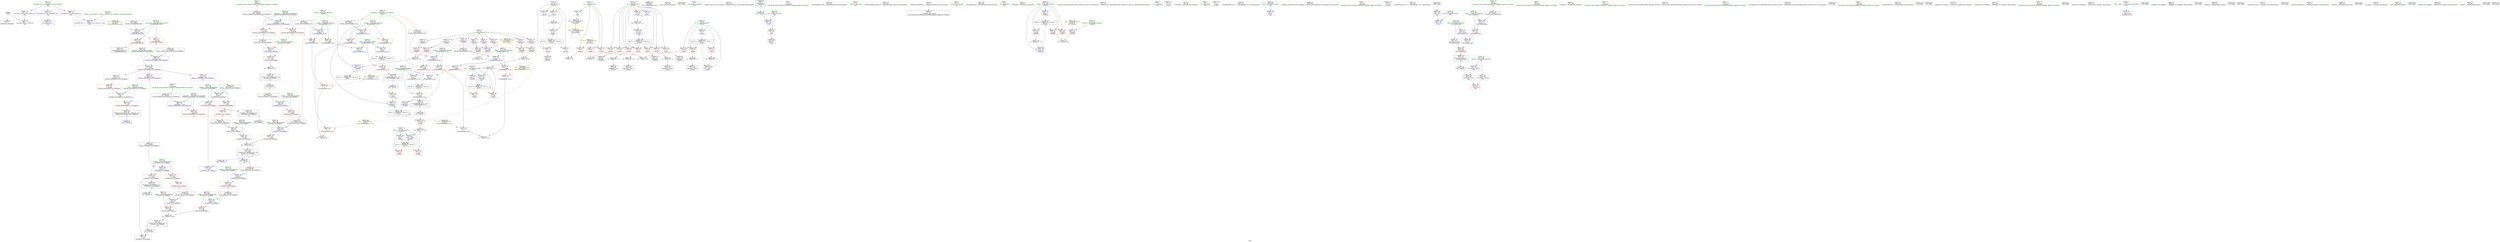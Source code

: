 digraph "SVFG" {
	label="SVFG";

	Node0x560100ca1120 [shape=record,color=grey,label="{NodeID: 0\nNullPtr}"];
	Node0x560100ca1120 -> Node0x560100cc4ac0[style=solid];
	Node0x560100ca1120 -> Node0x560100cc5f30[style=solid];
	Node0x560100cd60d0 [shape=record,color=grey,label="{NodeID: 360\n448 = Binary(446, 447, )\n}"];
	Node0x560100cd60d0 -> Node0x560100cc19d0[style=solid];
	Node0x560100cc55b0 [shape=record,color=red,label="{NodeID: 194\n428\<--422\n\<--__a.addr\n_ZStoRRSt13_Ios_FmtflagsS_\n}"];
	Node0x560100cc55b0 -> Node0x560100cc5820[style=solid];
	Node0x560100cc1de0 [shape=record,color=purple,label="{NodeID: 111\n104\<--11\narrayidx9\<--x\n_Z5solvev\n}"];
	Node0x560100cc1de0 -> Node0x560100cc9220[style=solid];
	Node0x560100cc07d0 [shape=record,color=green,label="{NodeID: 28\n55\<--56\nmaxReduce\<--maxReduce_field_insensitive\n_Z5solvev\n|{|<s2>5|<s3>6}}"];
	Node0x560100cc07d0 -> Node0x560100cc61d0[style=solid];
	Node0x560100cc07d0 -> Node0x560100cc65e0[style=solid];
	Node0x560100cc07d0:s2 -> Node0x560100d04680[style=solid,color=red];
	Node0x560100cc07d0:s3 -> Node0x560100d04f40[style=solid,color=red];
	Node0x560100cf0d70 [shape=record,color=yellow,style=double,label="{NodeID: 471\nRETMU(51V_2)\npts\{333 \}\nFun[_ZSt5fixedRSt8ios_base]}"];
	Node0x560100cccab0 [shape=record,color=black,label="{NodeID: 388\nMR_6V_3 = PHI(MR_6V_4, MR_6V_2, )\npts\{54 \}\n}"];
	Node0x560100cccab0 -> Node0x560100cc8450[style=dashed];
	Node0x560100cccab0 -> Node0x560100cc8520[style=dashed];
	Node0x560100cccab0 -> Node0x560100cc6920[style=dashed];
	Node0x560100cc6d30 [shape=record,color=blue,label="{NodeID: 222\n190\<--207\nretval\<--\n_ZSt3maxIxERKT_S2_S2_\n}"];
	Node0x560100cc6d30 -> Node0x560100ccc5b0[style=dashed];
	Node0x560100cc8790 [shape=record,color=red,label="{NodeID: 139\n86\<--57\n\<--i\n_Z5solvev\n}"];
	Node0x560100cc8790 -> Node0x560100cd6850[style=solid];
	Node0x560100cc30c0 [shape=record,color=green,label="{NodeID: 56\n293\<--294\nclock\<--clock_field_insensitive\n}"];
	Node0x560100d037c0 [shape=record,color=black,label="{NodeID: 499\n314 = PHI()\n}"];
	Node0x560100cd0280 [shape=record,color=blue,label="{NodeID: 250\n455\<--452\n__b.addr\<--__b\n_ZStorSt13_Ios_FmtflagsS_\n}"];
	Node0x560100cd0280 -> Node0x560100cc5b60[style=dashed];
	Node0x560100cc9e50 [shape=record,color=red,label="{NodeID: 167\n225\<--217\n\<--__a.addr\n_ZSt3minIxERKT_S2_S2_\n}"];
	Node0x560100cc9e50 -> Node0x560100cca260[style=solid];
	Node0x560100cc49c0 [shape=record,color=green,label="{NodeID: 84\n23\<--463\n_GLOBAL__sub_I_cgy4ever_0_0.cpp\<--_GLOBAL__sub_I_cgy4ever_0_0.cpp_field_insensitive\n}"];
	Node0x560100cc49c0 -> Node0x560100cc5e30[style=solid];
	Node0x560100cbe670 [shape=record,color=green,label="{NodeID: 1\n7\<--1\n__dso_handle\<--dummyObj\nGlob }"];
	Node0x560100cd6250 [shape=record,color=grey,label="{NodeID: 361\n102 = Binary(101, 73, )\n}"];
	Node0x560100cd6250 -> Node0x560100cc4f30[style=solid];
	Node0x560100cc5680 [shape=record,color=red,label="{NodeID: 195\n434\<--422\n\<--__a.addr\n_ZStoRRSt13_Ios_FmtflagsS_\n}"];
	Node0x560100cc5680 -> Node0x560100cc2920[style=solid];
	Node0x560100cc5680 -> Node0x560100ccff40[style=solid];
	Node0x560100cc1eb0 [shape=record,color=purple,label="{NodeID: 112\n111\<--11\narrayidx13\<--x\n_Z5solvev\n}"];
	Node0x560100cc1eb0 -> Node0x560100cc92f0[style=solid];
	Node0x560100cc08a0 [shape=record,color=green,label="{NodeID: 29\n57\<--58\ni\<--i_field_insensitive\n_Z5solvev\n}"];
	Node0x560100cc08a0 -> Node0x560100cc85f0[style=solid];
	Node0x560100cc08a0 -> Node0x560100cc86c0[style=solid];
	Node0x560100cc08a0 -> Node0x560100cc8790[style=solid];
	Node0x560100cc08a0 -> Node0x560100cc62a0[style=solid];
	Node0x560100cc08a0 -> Node0x560100cc6370[style=solid];
	Node0x560100cccfb0 [shape=record,color=black,label="{NodeID: 389\nMR_16V_3 = PHI(MR_16V_4, MR_16V_2, )\npts\{64 \}\n}"];
	Node0x560100cccfb0 -> Node0x560100cc8ee0[style=dashed];
	Node0x560100cccfb0 -> Node0x560100cc8fb0[style=dashed];
	Node0x560100cccfb0 -> Node0x560100cc9080[style=dashed];
	Node0x560100cccfb0 -> Node0x560100cc69f0[style=dashed];
	Node0x560100cc6e00 [shape=record,color=blue,label="{NodeID: 223\n217\<--213\n__a.addr\<--__a\n_ZSt3minIxERKT_S2_S2_\n}"];
	Node0x560100cc6e00 -> Node0x560100cc9e50[style=dashed];
	Node0x560100cc6e00 -> Node0x560100cc9f20[style=dashed];
	Node0x560100cc8860 [shape=record,color=red,label="{NodeID: 140\n93\<--59\n\<--i2\n_Z5solvev\n}"];
	Node0x560100cc8860 -> Node0x560100cd7750[style=solid];
	Node0x560100cc31c0 [shape=record,color=green,label="{NodeID: 57\n299\<--300\n_ZNSt8ios_base15sync_with_stdioEb\<--_ZNSt8ios_base15sync_with_stdioEb_field_insensitive\n}"];
	Node0x560100d03890 [shape=record,color=black,label="{NodeID: 500\n317 = PHI(250, )\n}"];
	Node0x560100d03890 -> Node0x560100ccf3e0[style=solid];
	Node0x560100cc9f20 [shape=record,color=red,label="{NodeID: 168\n232\<--217\n\<--__a.addr\n_ZSt3minIxERKT_S2_S2_\n}"];
	Node0x560100cc9f20 -> Node0x560100cc7070[style=solid];
	Node0x560100cc4ac0 [shape=record,color=black,label="{NodeID: 85\n2\<--3\ndummyVal\<--dummyVal\n}"];
	Node0x560100cbe700 [shape=record,color=green,label="{NodeID: 2\n9\<--1\n\<--dummyObj\nCan only get source location for instruction, argument, global var or function.}"];
	Node0x560100cd63d0 [shape=record,color=grey,label="{NodeID: 362\n125 = Binary(124, 73, )\n}"];
	Node0x560100cd63d0 -> Node0x560100cc51a0[style=solid];
	Node0x560100cc5750 [shape=record,color=red,label="{NodeID: 196\n430\<--424\n\<--__b.addr\n_ZStoRRSt13_Ios_FmtflagsS_\n|{<s0>28}}"];
	Node0x560100cc5750:s0 -> Node0x560100d04cc0[style=solid,color=red];
	Node0x560100cc1f80 [shape=record,color=purple,label="{NodeID: 113\n115\<--11\narrayidx15\<--x\n_Z5solvev\n}"];
	Node0x560100cc1f80 -> Node0x560100cc93c0[style=solid];
	Node0x560100cc0970 [shape=record,color=green,label="{NodeID: 30\n59\<--60\ni2\<--i2_field_insensitive\n_Z5solvev\n}"];
	Node0x560100cc0970 -> Node0x560100cc8860[style=solid];
	Node0x560100cc0970 -> Node0x560100cc8930[style=solid];
	Node0x560100cc0970 -> Node0x560100cc8a00[style=solid];
	Node0x560100cc0970 -> Node0x560100cc8ad0[style=solid];
	Node0x560100cc0970 -> Node0x560100cc8ba0[style=solid];
	Node0x560100cc0970 -> Node0x560100cc8c70[style=solid];
	Node0x560100cc0970 -> Node0x560100cc8d40[style=solid];
	Node0x560100cc0970 -> Node0x560100cc8e10[style=solid];
	Node0x560100cc0970 -> Node0x560100cc6440[style=solid];
	Node0x560100cc0970 -> Node0x560100cc6780[style=solid];
	Node0x560100cc6ed0 [shape=record,color=blue,label="{NodeID: 224\n219\<--214\n__b.addr\<--__b\n_ZSt3minIxERKT_S2_S2_\n}"];
	Node0x560100cc6ed0 -> Node0x560100cc9ff0[style=dashed];
	Node0x560100cc6ed0 -> Node0x560100cca0c0[style=dashed];
	Node0x560100cc8930 [shape=record,color=red,label="{NodeID: 141\n97\<--59\n\<--i2\n_Z5solvev\n}"];
	Node0x560100cc8930 -> Node0x560100cc4e60[style=solid];
	Node0x560100cc32c0 [shape=record,color=green,label="{NodeID: 58\n302\<--303\n_ZSt5fixedRSt8ios_base\<--_ZSt5fixedRSt8ios_base_field_insensitive\n}"];
	Node0x560100d03a00 [shape=record,color=black,label="{NodeID: 501\n336 = PHI(356, )\n}"];
	Node0x560100cc9ff0 [shape=record,color=red,label="{NodeID: 169\n223\<--219\n\<--__b.addr\n_ZSt3minIxERKT_S2_S2_\n}"];
	Node0x560100cc9ff0 -> Node0x560100cca190[style=solid];
	Node0x560100cc4bc0 [shape=record,color=black,label="{NodeID: 86\n250\<--9\n_Z4MAINv_ret\<--\n_Z4MAINv\n|{<s0>21}}"];
	Node0x560100cc4bc0:s0 -> Node0x560100d03890[style=solid,color=blue];
	Node0x560100cbe9b0 [shape=record,color=green,label="{NodeID: 3\n13\<--1\n_ZSt3cin\<--dummyObj\nGlob }"];
	Node0x560100cd6550 [shape=record,color=grey,label="{NodeID: 363\n461 = Binary(459, 460, )\n}"];
	Node0x560100cd6550 -> Node0x560100cc1aa0[style=solid];
	Node0x560100cc5820 [shape=record,color=red,label="{NodeID: 197\n429\<--428\n\<--\n_ZStoRRSt13_Ios_FmtflagsS_\n|{<s0>28}}"];
	Node0x560100cc5820:s0 -> Node0x560100d04b80[style=solid,color=red];
	Node0x560100cc2050 [shape=record,color=purple,label="{NodeID: 114\n127\<--11\narrayidx20\<--x\n_Z5solvev\n}"];
	Node0x560100cc2050 -> Node0x560100cc9560[style=solid];
	Node0x560100cc0a40 [shape=record,color=green,label="{NodeID: 31\n61\<--62\nref.tmp\<--ref.tmp_field_insensitive\n_Z5solvev\n|{|<s1>5}}"];
	Node0x560100cc0a40 -> Node0x560100cc6510[style=solid];
	Node0x560100cc0a40:s1 -> Node0x560100d047c0[style=solid,color=red];
	Node0x560100cc6fa0 [shape=record,color=blue,label="{NodeID: 225\n215\<--229\nretval\<--\n_ZSt3minIxERKT_S2_S2_\n}"];
	Node0x560100cc6fa0 -> Node0x560100cae810[style=dashed];
	Node0x560100cc8a00 [shape=record,color=red,label="{NodeID: 142\n101\<--59\n\<--i2\n_Z5solvev\n}"];
	Node0x560100cc8a00 -> Node0x560100cd6250[style=solid];
	Node0x560100cc33c0 [shape=record,color=green,label="{NodeID: 59\n304\<--305\n_ZNSolsEPFRSt8ios_baseS0_E\<--_ZNSolsEPFRSt8ios_baseS0_E_field_insensitive\n}"];
	Node0x560100d03b10 [shape=record,color=black,label="{NodeID: 502\n376 = PHI(410, )\n|{<s0>24}}"];
	Node0x560100d03b10:s0 -> Node0x560100d04a40[style=solid,color=red];
	Node0x560100cca0c0 [shape=record,color=red,label="{NodeID: 170\n229\<--219\n\<--__b.addr\n_ZSt3minIxERKT_S2_S2_\n}"];
	Node0x560100cca0c0 -> Node0x560100cc6fa0[style=solid];
	Node0x560100cc4c90 [shape=record,color=black,label="{NodeID: 87\n34\<--35\n\<--_ZNSt8ios_base4InitD1Ev\nCan only get source location for instruction, argument, global var or function.}"];
	Node0x560100cbea40 [shape=record,color=green,label="{NodeID: 4\n14\<--1\n_ZSt4cout\<--dummyObj\nGlob }"];
	Node0x560100cd66d0 [shape=record,color=grey,label="{NodeID: 364\n416 = Binary(415, 417, )\n}"];
	Node0x560100cd66d0 -> Node0x560100cc2850[style=solid];
	Node0x560100cc58f0 [shape=record,color=red,label="{NodeID: 198\n446\<--440\n\<--__a.addr\n_ZStanSt13_Ios_FmtflagsS_\n}"];
	Node0x560100cc58f0 -> Node0x560100cd60d0[style=solid];
	Node0x560100cc7430 [shape=record,color=purple,label="{NodeID: 115\n131\<--11\narrayidx22\<--x\n_Z5solvev\n}"];
	Node0x560100cc7430 -> Node0x560100cc9630[style=solid];
	Node0x560100cc0b10 [shape=record,color=green,label="{NodeID: 32\n63\<--64\ni27\<--i27_field_insensitive\n_Z5solvev\n}"];
	Node0x560100cc0b10 -> Node0x560100cc8ee0[style=solid];
	Node0x560100cc0b10 -> Node0x560100cc8fb0[style=solid];
	Node0x560100cc0b10 -> Node0x560100cc9080[style=solid];
	Node0x560100cc0b10 -> Node0x560100cc6850[style=solid];
	Node0x560100cc0b10 -> Node0x560100cc69f0[style=solid];
	Node0x560100cc7070 [shape=record,color=blue,label="{NodeID: 226\n215\<--232\nretval\<--\n_ZSt3minIxERKT_S2_S2_\n}"];
	Node0x560100cc7070 -> Node0x560100cae810[style=dashed];
	Node0x560100cc8ad0 [shape=record,color=red,label="{NodeID: 143\n108\<--59\n\<--i2\n_Z5solvev\n}"];
	Node0x560100cc8ad0 -> Node0x560100cd6b50[style=solid];
	Node0x560100cc34c0 [shape=record,color=green,label="{NodeID: 60\n308\<--309\n_ZSt12setprecisioni\<--_ZSt12setprecisioni_field_insensitive\n}"];
	Node0x560100d03c80 [shape=record,color=black,label="{NodeID: 503\n380 = PHI(394, )\n}"];
	Node0x560100cecb40 [shape=record,color=yellow,style=double,label="{NodeID: 420\n18V_1 = ENCHI(MR_18V_0)\npts\{120000 \}\nFun[_Z5solvev]|{|<s7>6}}"];
	Node0x560100cecb40 -> Node0x560100cc9150[style=dashed];
	Node0x560100cecb40 -> Node0x560100cc9220[style=dashed];
	Node0x560100cecb40 -> Node0x560100cc92f0[style=dashed];
	Node0x560100cecb40 -> Node0x560100cc93c0[style=dashed];
	Node0x560100cecb40 -> Node0x560100cc9560[style=dashed];
	Node0x560100cecb40 -> Node0x560100cc9630[style=dashed];
	Node0x560100cecb40 -> Node0x560100cc9700[style=dashed];
	Node0x560100cecb40:s7 -> Node0x560100cebf50[style=dashed,color=red];
	Node0x560100cca190 [shape=record,color=red,label="{NodeID: 171\n224\<--223\n\<--\n_ZSt3minIxERKT_S2_S2_\n}"];
	Node0x560100cca190 -> Node0x560100cd7150[style=solid];
	Node0x560100cc4d90 [shape=record,color=black,label="{NodeID: 88\n80\<--79\nidxprom\<--\n_Z5solvev\n}"];
	Node0x560100cbead0 [shape=record,color=green,label="{NodeID: 5\n15\<--1\n.str\<--dummyObj\nGlob }"];
	Node0x560100cd6850 [shape=record,color=grey,label="{NodeID: 365\n87 = Binary(86, 73, )\n}"];
	Node0x560100cd6850 -> Node0x560100cc6370[style=solid];
	Node0x560100cc59c0 [shape=record,color=red,label="{NodeID: 199\n447\<--442\n\<--__b.addr\n_ZStanSt13_Ios_FmtflagsS_\n}"];
	Node0x560100cc59c0 -> Node0x560100cd60d0[style=solid];
	Node0x560100cc74c0 [shape=record,color=purple,label="{NodeID: 116\n152\<--11\narrayidx33\<--x\n_Z5solvev\n|{<s0>6}}"];
	Node0x560100cc74c0:s0 -> Node0x560100d04e00[style=solid,color=red];
	Node0x560100cc0be0 [shape=record,color=green,label="{NodeID: 33\n66\<--67\n_ZNSirsERi\<--_ZNSirsERi_field_insensitive\n}"];
	Node0x560100cc7140 [shape=record,color=blue,label="{NodeID: 227\n253\<--73\ncaseID\<--\n_Z4MAINv\n}"];
	Node0x560100cc7140 -> Node0x560100ce6250[style=dashed];
	Node0x560100cc8ba0 [shape=record,color=red,label="{NodeID: 144\n113\<--59\n\<--i2\n_Z5solvev\n}"];
	Node0x560100cc8ba0 -> Node0x560100cc50d0[style=solid];
	Node0x560100cc35c0 [shape=record,color=green,label="{NodeID: 61\n315\<--316\n_ZStlsIcSt11char_traitsIcEERSt13basic_ostreamIT_T0_ES6_St13_Setprecision\<--_ZStlsIcSt11char_traitsIcEERSt13basic_ostreamIT_T0_ES6_St13_Setprecision_field_insensitive\n}"];
	Node0x560100d03d90 [shape=record,color=black,label="{NodeID: 504\n385 = PHI(437, )\n|{<s0>26}}"];
	Node0x560100d03d90:s0 -> Node0x560100d05630[style=solid,color=red];
	Node0x560100cca260 [shape=record,color=red,label="{NodeID: 172\n226\<--225\n\<--\n_ZSt3minIxERKT_S2_S2_\n}"];
	Node0x560100cca260 -> Node0x560100cd7150[style=solid];
	Node0x560100cc4e60 [shape=record,color=black,label="{NodeID: 89\n98\<--97\nidxprom6\<--\n_Z5solvev\n}"];
	Node0x560100cbeb60 [shape=record,color=green,label="{NodeID: 6\n17\<--1\n.str.1\<--dummyObj\nGlob }"];
	Node0x560100cd69d0 [shape=record,color=grey,label="{NodeID: 366\n150 = Binary(149, 73, )\n}"];
	Node0x560100cd69d0 -> Node0x560100cc5340[style=solid];
	Node0x560100cc5a90 [shape=record,color=red,label="{NodeID: 200\n459\<--453\n\<--__a.addr\n_ZStorSt13_Ios_FmtflagsS_\n}"];
	Node0x560100cc5a90 -> Node0x560100cd6550[style=solid];
	Node0x560100cc7550 [shape=record,color=purple,label="{NodeID: 117\n169\<--15\n\<--.str\n_Z5solvev\n}"];
	Node0x560100cc0ce0 [shape=record,color=green,label="{NodeID: 34\n83\<--84\n_ZNSirsERx\<--_ZNSirsERx_field_insensitive\n}"];
	Node0x560100ceb330 [shape=record,color=yellow,style=double,label="{NodeID: 394\n8V_1 = ENCHI(MR_8V_0)\npts\{56 \}\nFun[_ZSt3maxIxERKT_S2_S2_]}"];
	Node0x560100ceb330 -> Node0x560100cc9be0[style=dashed];
	Node0x560100cc7210 [shape=record,color=blue,label="{NodeID: 228\n253\<--273\ncaseID\<--inc\n_Z4MAINv\n}"];
	Node0x560100cc7210 -> Node0x560100ce6250[style=dashed];
	Node0x560100cc8c70 [shape=record,color=red,label="{NodeID: 145\n124\<--59\n\<--i2\n_Z5solvev\n}"];
	Node0x560100cc8c70 -> Node0x560100cd63d0[style=solid];
	Node0x560100cc36c0 [shape=record,color=green,label="{NodeID: 62\n332\<--333\n__base.addr\<--__base.addr_field_insensitive\n_ZSt5fixedRSt8ios_base\n}"];
	Node0x560100cc36c0 -> Node0x560100cca810[style=solid];
	Node0x560100cc36c0 -> Node0x560100cca8e0[style=solid];
	Node0x560100cc36c0 -> Node0x560100ccf4b0[style=solid];
	Node0x560100d03f00 [shape=record,color=black,label="{NodeID: 505\n389 = PHI(419, )\n}"];
	Node0x560100cecd30 [shape=record,color=yellow,style=double,label="{NodeID: 422\n40V_1 = ENCHI(MR_40V_0)\npts\{10 120000 \}\nFun[main]|{<s0>21}}"];
	Node0x560100cecd30:s0 -> Node0x560100ce5a60[style=dashed,color=red];
	Node0x560100cca330 [shape=record,color=red,label="{NodeID: 173\n259\<--251\n\<--TestCase\n_Z4MAINv\n}"];
	Node0x560100cca330 -> Node0x560100cd75d0[style=solid];
	Node0x560100cc4f30 [shape=record,color=black,label="{NodeID: 90\n103\<--102\nidxprom8\<--sub\n_Z5solvev\n}"];
	Node0x560100cbf3a0 [shape=record,color=green,label="{NodeID: 7\n19\<--1\n.str.2\<--dummyObj\nGlob }"];
	Node0x560100cd6b50 [shape=record,color=grey,label="{NodeID: 367\n109 = Binary(108, 73, )\n}"];
	Node0x560100cd6b50 -> Node0x560100cc5000[style=solid];
	Node0x560100cc5b60 [shape=record,color=red,label="{NodeID: 201\n460\<--455\n\<--__b.addr\n_ZStorSt13_Ios_FmtflagsS_\n}"];
	Node0x560100cc5b60 -> Node0x560100cd6550[style=solid];
	Node0x560100cc7620 [shape=record,color=purple,label="{NodeID: 118\n262\<--17\n\<--.str.1\n_Z4MAINv\n}"];
	Node0x560100cc0de0 [shape=record,color=green,label="{NodeID: 35\n120\<--121\n_ZSt3maxIxERKT_S2_S2_\<--_ZSt3maxIxERKT_S2_S2__field_insensitive\n}"];
	Node0x560100ceb440 [shape=record,color=yellow,style=double,label="{NodeID: 395\n14V_1 = ENCHI(MR_14V_0)\npts\{62 \}\nFun[_ZSt3maxIxERKT_S2_S2_]}"];
	Node0x560100ceb440 -> Node0x560100cc9cb0[style=dashed];
	Node0x560100cc72e0 [shape=record,color=blue,label="{NodeID: 229\n283\<--9\nretval\<--\nmain\n}"];
	Node0x560100cc8d40 [shape=record,color=red,label="{NodeID: 146\n129\<--59\n\<--i2\n_Z5solvev\n}"];
	Node0x560100cc8d40 -> Node0x560100cc5270[style=solid];
	Node0x560100cc3790 [shape=record,color=green,label="{NodeID: 63\n339\<--340\n_ZNSt8ios_base4setfESt13_Ios_FmtflagsS0_\<--_ZNSt8ios_base4setfESt13_Ios_FmtflagsS0__field_insensitive\n}"];
	Node0x560100d04010 [shape=record,color=black,label="{NodeID: 506\n406 = PHI(437, )\n}"];
	Node0x560100d04010 -> Node0x560100ccfc00[style=solid];
	Node0x560100cca400 [shape=record,color=red,label="{NodeID: 174\n258\<--253\n\<--caseID\n_Z4MAINv\n}"];
	Node0x560100cca400 -> Node0x560100cd75d0[style=solid];
	Node0x560100cc5000 [shape=record,color=black,label="{NodeID: 91\n110\<--109\nidxprom12\<--sub11\n_Z5solvev\n}"];
	Node0x560100cbf430 [shape=record,color=green,label="{NodeID: 8\n22\<--1\n\<--dummyObj\nCan only get source location for instruction, argument, global var or function.}"];
	Node0x560100cd6cd0 [shape=record,color=grey,label="{NodeID: 368\n158 = Binary(157, 156, )\n}"];
	Node0x560100cd6cd0 -> Node0x560100cc6920[style=solid];
	Node0x560100cc5c30 [shape=record,color=blue,label="{NodeID: 202\n8\<--9\nn\<--\nGlob }"];
	Node0x560100cc5c30 -> Node0x560100cecd30[style=dashed];
	Node0x560100cc76f0 [shape=record,color=purple,label="{NodeID: 119\n268\<--19\n\<--.str.2\n_Z4MAINv\n}"];
	Node0x560100cc0ee0 [shape=record,color=green,label="{NodeID: 36\n154\<--155\n_ZSt3minIxERKT_S2_S2_\<--_ZSt3minIxERKT_S2_S2__field_insensitive\n}"];
	Node0x560100ccf2c0 [shape=record,color=blue,label="{NodeID: 230\n285\<--295\nstart\<--conv\nmain\n}"];
	Node0x560100cc8e10 [shape=record,color=red,label="{NodeID: 147\n139\<--59\n\<--i2\n_Z5solvev\n}"];
	Node0x560100cc8e10 -> Node0x560100cd5dd0[style=solid];
	Node0x560100cc3890 [shape=record,color=green,label="{NodeID: 64\n345\<--346\nretval\<--retval_field_insensitive\n_ZSt12setprecisioni\n}"];
	Node0x560100cc3890 -> Node0x560100cc7c30[style=solid];
	Node0x560100cc3890 -> Node0x560100cc7d00[style=solid];
	Node0x560100d04180 [shape=record,color=black,label="{NodeID: 507\n431 = PHI(450, )\n}"];
	Node0x560100d04180 -> Node0x560100ccff40[style=solid];
	Node0x560100cca4d0 [shape=record,color=red,label="{NodeID: 175\n264\<--253\n\<--caseID\n_Z4MAINv\n}"];
	Node0x560100cc50d0 [shape=record,color=black,label="{NodeID: 92\n114\<--113\nidxprom14\<--\n_Z5solvev\n}"];
	Node0x560100cbf530 [shape=record,color=green,label="{NodeID: 9\n69\<--1\n\<--dummyObj\nCan only get source location for instruction, argument, global var or function.}"];
	Node0x560100cd6e50 [shape=record,color=grey,label="{NodeID: 369\n162 = Binary(161, 73, )\n}"];
	Node0x560100cd6e50 -> Node0x560100cc69f0[style=solid];
	Node0x560100cc5d30 [shape=record,color=blue,label="{NodeID: 203\n467\<--22\nllvm.global_ctors_0\<--\nGlob }"];
	Node0x560100cc77c0 [shape=record,color=purple,label="{NodeID: 120\n467\<--21\nllvm.global_ctors_0\<--llvm.global_ctors\nGlob }"];
	Node0x560100cc77c0 -> Node0x560100cc5d30[style=solid];
	Node0x560100cc0fe0 [shape=record,color=green,label="{NodeID: 37\n167\<--168\n_ZNSolsEx\<--_ZNSolsEx_field_insensitive\n}"];
	Node0x560100ccf350 [shape=record,color=blue,label="{NodeID: 231\n310\<--306\ncoerce.dive\<--call3\nmain\n}"];
	Node0x560100ccf350 -> Node0x560100cca740[style=dashed];
	Node0x560100cc8ee0 [shape=record,color=red,label="{NodeID: 148\n145\<--63\n\<--i27\n_Z5solvev\n}"];
	Node0x560100cc8ee0 -> Node0x560100cd78d0[style=solid];
	Node0x560100cc3960 [shape=record,color=green,label="{NodeID: 65\n347\<--348\n__n.addr\<--__n.addr_field_insensitive\n_ZSt12setprecisioni\n}"];
	Node0x560100cc3960 -> Node0x560100cca9b0[style=solid];
	Node0x560100cc3960 -> Node0x560100ccf580[style=solid];
	Node0x560100d042c0 [shape=record,color=black,label="{NodeID: 508\n357 = PHI(335, )\n0th arg _ZNSt8ios_base4setfESt13_Ios_FmtflagsS0_ }"];
	Node0x560100d042c0 -> Node0x560100ccf720[style=solid];
	Node0x560100cca5a0 [shape=record,color=red,label="{NodeID: 176\n272\<--253\n\<--caseID\n_Z4MAINv\n}"];
	Node0x560100cca5a0 -> Node0x560100cd5f50[style=solid];
	Node0x560100cc51a0 [shape=record,color=black,label="{NodeID: 93\n126\<--125\nidxprom19\<--sub18\n_Z5solvev\n}"];
	Node0x560100cbf630 [shape=record,color=green,label="{NodeID: 10\n73\<--1\n\<--dummyObj\nCan only get source location for instruction, argument, global var or function.}"];
	Node0x560100cd6fd0 [shape=record,color=grey,label="{NodeID: 370\n77 = cmp(75, 76, )\n}"];
	Node0x560100cc5e30 [shape=record,color=blue,label="{NodeID: 204\n468\<--23\nllvm.global_ctors_1\<--_GLOBAL__sub_I_cgy4ever_0_0.cpp\nGlob }"];
	Node0x560100cc7890 [shape=record,color=purple,label="{NodeID: 121\n468\<--21\nllvm.global_ctors_1\<--llvm.global_ctors\nGlob }"];
	Node0x560100cc7890 -> Node0x560100cc5e30[style=solid];
	Node0x560100cc10e0 [shape=record,color=green,label="{NodeID: 38\n171\<--172\n_ZStlsISt11char_traitsIcEERSt13basic_ostreamIcT_ES5_PKc\<--_ZStlsISt11char_traitsIcEERSt13basic_ostreamIcT_ES5_PKc_field_insensitive\n}"];
	Node0x560100ccf3e0 [shape=record,color=blue,label="{NodeID: 232\n289\<--317\nret\<--call6\nmain\n}"];
	Node0x560100ccf3e0 -> Node0x560100cca670[style=dashed];
	Node0x560100cc8fb0 [shape=record,color=red,label="{NodeID: 149\n149\<--63\n\<--i27\n_Z5solvev\n}"];
	Node0x560100cc8fb0 -> Node0x560100cd69d0[style=solid];
	Node0x560100cc3a30 [shape=record,color=green,label="{NodeID: 66\n360\<--361\nthis.addr\<--this.addr_field_insensitive\n_ZNSt8ios_base4setfESt13_Ios_FmtflagsS0_\n}"];
	Node0x560100cc3a30 -> Node0x560100ccab50[style=solid];
	Node0x560100cc3a30 -> Node0x560100ccf720[style=solid];
	Node0x560100d04400 [shape=record,color=black,label="{NodeID: 509\n358 = PHI(337, )\n1st arg _ZNSt8ios_base4setfESt13_Ios_FmtflagsS0_ }"];
	Node0x560100d04400 -> Node0x560100ccf7f0[style=solid];
	Node0x560100cca670 [shape=record,color=red,label="{NodeID: 177\n319\<--289\n\<--ret\nmain\n}"];
	Node0x560100cca670 -> Node0x560100cc2440[style=solid];
	Node0x560100cc5270 [shape=record,color=black,label="{NodeID: 94\n130\<--129\nidxprom21\<--\n_Z5solvev\n}"];
	Node0x560100cbf730 [shape=record,color=green,label="{NodeID: 11\n91\<--1\n\<--dummyObj\nCan only get source location for instruction, argument, global var or function.}"];
	Node0x560100cd7150 [shape=record,color=grey,label="{NodeID: 371\n227 = cmp(224, 226, )\n}"];
	Node0x560100cc5f30 [shape=record,color=blue, style = dotted,label="{NodeID: 205\n469\<--3\nllvm.global_ctors_2\<--dummyVal\nGlob }"];
	Node0x560100cc7990 [shape=record,color=purple,label="{NodeID: 122\n469\<--21\nllvm.global_ctors_2\<--llvm.global_ctors\nGlob }"];
	Node0x560100cc7990 -> Node0x560100cc5f30[style=solid];
	Node0x560100cc11e0 [shape=record,color=green,label="{NodeID: 39\n176\<--177\n_ZSt4endlIcSt11char_traitsIcEERSt13basic_ostreamIT_T0_ES6_\<--_ZSt4endlIcSt11char_traitsIcEERSt13basic_ostreamIT_T0_ES6__field_insensitive\n}"];
	Node0x560100d003e0 [shape=record,color=black,label="{NodeID: 482\n65 = PHI()\n}"];
	Node0x560100ccf4b0 [shape=record,color=blue,label="{NodeID: 233\n332\<--331\n__base.addr\<--__base\n_ZSt5fixedRSt8ios_base\n}"];
	Node0x560100ccf4b0 -> Node0x560100cca810[style=dashed];
	Node0x560100ccf4b0 -> Node0x560100cca8e0[style=dashed];
	Node0x560100cc9080 [shape=record,color=red,label="{NodeID: 150\n161\<--63\n\<--i27\n_Z5solvev\n}"];
	Node0x560100cc9080 -> Node0x560100cd6e50[style=solid];
	Node0x560100cc3b00 [shape=record,color=green,label="{NodeID: 67\n362\<--363\n__fmtfl.addr\<--__fmtfl.addr_field_insensitive\n_ZNSt8ios_base4setfESt13_Ios_FmtflagsS0_\n}"];
	Node0x560100cc3b00 -> Node0x560100ccac20[style=solid];
	Node0x560100cc3b00 -> Node0x560100ccf7f0[style=solid];
	Node0x560100d04540 [shape=record,color=black,label="{NodeID: 510\n359 = PHI(338, )\n2nd arg _ZNSt8ios_base4setfESt13_Ios_FmtflagsS0_ }"];
	Node0x560100d04540 -> Node0x560100ccf8c0[style=solid];
	Node0x560100cca740 [shape=record,color=red,label="{NodeID: 178\n313\<--312\n\<--coerce.dive4\nmain\n}"];
	Node0x560100cc5340 [shape=record,color=black,label="{NodeID: 95\n151\<--150\nidxprom32\<--sub31\n_Z5solvev\n}"];
	Node0x560100cbf830 [shape=record,color=green,label="{NodeID: 12\n298\<--1\n\<--dummyObj\nCan only get source location for instruction, argument, global var or function.}"];
	Node0x560100cd72d0 [shape=record,color=grey,label="{NodeID: 372\n106 = cmp(100, 105, )\n}"];
	Node0x560100cc6030 [shape=record,color=blue,label="{NodeID: 206\n51\<--69\nway1\<--\n_Z5solvev\n}"];
	Node0x560100cc6030 -> Node0x560100ce4a50[style=dashed];
	Node0x560100cc7a90 [shape=record,color=purple,label="{NodeID: 123\n310\<--287\ncoerce.dive\<--agg.tmp\nmain\n}"];
	Node0x560100cc7a90 -> Node0x560100ccf350[style=solid];
	Node0x560100cc12e0 [shape=record,color=green,label="{NodeID: 40\n178\<--179\n_ZNSolsEPFRSoS_E\<--_ZNSolsEPFRSoS_E_field_insensitive\n}"];
	Node0x5601008b8180 [shape=record,color=black,label="{NodeID: 483\n82 = PHI()\n}"];
	Node0x560100ccf580 [shape=record,color=blue,label="{NodeID: 234\n347\<--344\n__n.addr\<--__n\n_ZSt12setprecisioni\n}"];
	Node0x560100ccf580 -> Node0x560100cca9b0[style=dashed];
	Node0x560100cc9150 [shape=record,color=red,label="{NodeID: 151\n100\<--99\n\<--arrayidx7\n_Z5solvev\n}"];
	Node0x560100cc9150 -> Node0x560100cd72d0[style=solid];
	Node0x560100cc3bd0 [shape=record,color=green,label="{NodeID: 68\n364\<--365\n__mask.addr\<--__mask.addr_field_insensitive\n_ZNSt8ios_base4setfESt13_Ios_FmtflagsS0_\n}"];
	Node0x560100cc3bd0 -> Node0x560100ccacf0[style=solid];
	Node0x560100cc3bd0 -> Node0x560100ccadc0[style=solid];
	Node0x560100cc3bd0 -> Node0x560100ccf8c0[style=solid];
	Node0x560100d04680 [shape=record,color=black,label="{NodeID: 511\n188 = PHI(55, )\n0th arg _ZSt3maxIxERKT_S2_S2_ }"];
	Node0x560100d04680 -> Node0x560100cc6ac0[style=solid];
	Node0x560100ced2d0 [shape=record,color=yellow,style=double,label="{NodeID: 428\n51V_1 = ENCHI(MR_51V_0)\npts\{333 \}\nFun[_ZSt5fixedRSt8ios_base]}"];
	Node0x560100ced2d0 -> Node0x560100ccf4b0[style=dashed];
	Node0x560100cca810 [shape=record,color=red,label="{NodeID: 179\n335\<--332\n\<--__base.addr\n_ZSt5fixedRSt8ios_base\n|{<s0>22}}"];
	Node0x560100cca810:s0 -> Node0x560100d042c0[style=solid,color=red];
	Node0x560100cc21d0 [shape=record,color=black,label="{NodeID: 96\n187\<--210\n_ZSt3maxIxERKT_S2_S2__ret\<--\n_ZSt3maxIxERKT_S2_S2_\n|{<s0>5}}"];
	Node0x560100cc21d0:s0 -> Node0x560100d02890[style=solid,color=blue];
	Node0x560100cbf930 [shape=record,color=green,label="{NodeID: 13\n307\<--1\n\<--dummyObj\nCan only get source location for instruction, argument, global var or function.|{<s0>19}}"];
	Node0x560100cbf930:s0 -> Node0x560100d05410[style=solid,color=red];
	Node0x560100cd7450 [shape=record,color=grey,label="{NodeID: 373\n202 = cmp(199, 201, )\n}"];
	Node0x560100cc6100 [shape=record,color=blue,label="{NodeID: 207\n53\<--69\nway2\<--\n_Z5solvev\n}"];
	Node0x560100cc6100 -> Node0x560100cccab0[style=dashed];
	Node0x560100cc7b60 [shape=record,color=purple,label="{NodeID: 124\n312\<--287\ncoerce.dive4\<--agg.tmp\nmain\n}"];
	Node0x560100cc7b60 -> Node0x560100cca740[style=solid];
	Node0x560100cc13e0 [shape=record,color=green,label="{NodeID: 41\n190\<--191\nretval\<--retval_field_insensitive\n_ZSt3maxIxERKT_S2_S2_\n}"];
	Node0x560100cc13e0 -> Node0x560100cc97d0[style=solid];
	Node0x560100cc13e0 -> Node0x560100cc6c60[style=solid];
	Node0x560100cc13e0 -> Node0x560100cc6d30[style=solid];
	Node0x560100d02790 [shape=record,color=black,label="{NodeID: 484\n33 = PHI()\n}"];
	Node0x560100ccf650 [shape=record,color=blue,label="{NodeID: 235\n350\<--351\n_M_n\<--\n_ZSt12setprecisioni\n}"];
	Node0x560100ccf650 -> Node0x560100ccaa80[style=dashed];
	Node0x560100cc9220 [shape=record,color=red,label="{NodeID: 152\n105\<--104\n\<--arrayidx9\n_Z5solvev\n}"];
	Node0x560100cc9220 -> Node0x560100cd72d0[style=solid];
	Node0x560100cc3ca0 [shape=record,color=green,label="{NodeID: 69\n366\<--367\n__old\<--__old_field_insensitive\n_ZNSt8ios_base4setfESt13_Ios_FmtflagsS0_\n}"];
	Node0x560100cc3ca0 -> Node0x560100ccae90[style=solid];
	Node0x560100cc3ca0 -> Node0x560100ccf990[style=solid];
	Node0x560100d047c0 [shape=record,color=black,label="{NodeID: 512\n189 = PHI(61, )\n1st arg _ZSt3maxIxERKT_S2_S2_ }"];
	Node0x560100d047c0 -> Node0x560100cc6b90[style=solid];
	Node0x560100ced3e0 [shape=record,color=yellow,style=double,label="{NodeID: 429\n36V_1 = ENCHI(MR_36V_0)\npts\{252 \}\nFun[_Z4MAINv]}"];
	Node0x560100ced3e0 -> Node0x560100cca330[style=dashed];
	Node0x560100cca8e0 [shape=record,color=red,label="{NodeID: 180\n341\<--332\n\<--__base.addr\n_ZSt5fixedRSt8ios_base\n}"];
	Node0x560100cca8e0 -> Node0x560100cc2510[style=solid];
	Node0x560100cc22a0 [shape=record,color=black,label="{NodeID: 97\n212\<--235\n_ZSt3minIxERKT_S2_S2__ret\<--\n_ZSt3minIxERKT_S2_S2_\n|{<s0>6}}"];
	Node0x560100cc22a0:s0 -> Node0x560100d02a80[style=solid,color=blue];
	Node0x560100cbfa30 [shape=record,color=green,label="{NodeID: 14\n337\<--1\n\<--dummyObj\nCan only get source location for instruction, argument, global var or function.|{<s0>22}}"];
	Node0x560100cbfa30:s0 -> Node0x560100d04400[style=solid,color=red];
	Node0x560100cd75d0 [shape=record,color=grey,label="{NodeID: 374\n260 = cmp(258, 259, )\n}"];
	Node0x560100cc61d0 [shape=record,color=blue,label="{NodeID: 208\n55\<--69\nmaxReduce\<--\n_Z5solvev\n}"];
	Node0x560100cc61d0 -> Node0x560100ce4f50[style=dashed];
	Node0x560100cc7c30 [shape=record,color=purple,label="{NodeID: 125\n350\<--345\n_M_n\<--retval\n_ZSt12setprecisioni\n}"];
	Node0x560100cc7c30 -> Node0x560100ccf650[style=solid];
	Node0x560100cc14b0 [shape=record,color=green,label="{NodeID: 42\n192\<--193\n__a.addr\<--__a.addr_field_insensitive\n_ZSt3maxIxERKT_S2_S2_\n}"];
	Node0x560100cc14b0 -> Node0x560100cc98a0[style=solid];
	Node0x560100cc14b0 -> Node0x560100cc9970[style=solid];
	Node0x560100cc14b0 -> Node0x560100cc6ac0[style=solid];
	Node0x560100d02890 [shape=record,color=black,label="{NodeID: 485\n119 = PHI(187, )\n}"];
	Node0x560100d02890 -> Node0x560100cc9490[style=solid];
	Node0x560100ccf720 [shape=record,color=blue,label="{NodeID: 236\n360\<--357\nthis.addr\<--this\n_ZNSt8ios_base4setfESt13_Ios_FmtflagsS0_\n}"];
	Node0x560100ccf720 -> Node0x560100ccab50[style=dashed];
	Node0x560100cc92f0 [shape=record,color=red,label="{NodeID: 153\n112\<--111\n\<--arrayidx13\n_Z5solvev\n}"];
	Node0x560100cc92f0 -> Node0x560100cd5950[style=solid];
	Node0x560100cc3d70 [shape=record,color=green,label="{NodeID: 70\n377\<--378\n_ZStcoSt13_Ios_Fmtflags\<--_ZStcoSt13_Ios_Fmtflags_field_insensitive\n}"];
	Node0x560100d04900 [shape=record,color=black,label="{NodeID: 513\n395 = PHI(379, )\n0th arg _ZStaNRSt13_Ios_FmtflagsS_ }"];
	Node0x560100d04900 -> Node0x560100ccfa60[style=solid];
	Node0x560100cca9b0 [shape=record,color=red,label="{NodeID: 181\n351\<--347\n\<--__n.addr\n_ZSt12setprecisioni\n}"];
	Node0x560100cca9b0 -> Node0x560100ccf650[style=solid];
	Node0x560100cc2370 [shape=record,color=black,label="{NodeID: 98\n295\<--292\nconv\<--call\nmain\n}"];
	Node0x560100cc2370 -> Node0x560100ccf2c0[style=solid];
	Node0x560100cbfb30 [shape=record,color=green,label="{NodeID: 15\n338\<--1\n\<--dummyObj\nCan only get source location for instruction, argument, global var or function.|{<s0>22}}"];
	Node0x560100cbfb30:s0 -> Node0x560100d04540[style=solid,color=red];
	Node0x560100cd7750 [shape=record,color=grey,label="{NodeID: 375\n95 = cmp(93, 94, )\n}"];
	Node0x560100cc62a0 [shape=record,color=blue,label="{NodeID: 209\n57\<--73\ni\<--\n_Z5solvev\n}"];
	Node0x560100cc62a0 -> Node0x560100caed10[style=dashed];
	Node0x560100cc7d00 [shape=record,color=purple,label="{NodeID: 126\n353\<--345\ncoerce.dive\<--retval\n_ZSt12setprecisioni\n}"];
	Node0x560100cc7d00 -> Node0x560100ccaa80[style=solid];
	Node0x560100cc1580 [shape=record,color=green,label="{NodeID: 43\n194\<--195\n__b.addr\<--__b.addr_field_insensitive\n_ZSt3maxIxERKT_S2_S2_\n}"];
	Node0x560100cc1580 -> Node0x560100cc9a40[style=solid];
	Node0x560100cc1580 -> Node0x560100cc9b10[style=solid];
	Node0x560100cc1580 -> Node0x560100cc6b90[style=solid];
	Node0x560100d02a80 [shape=record,color=black,label="{NodeID: 486\n153 = PHI(212, )\n}"];
	Node0x560100d02a80 -> Node0x560100cc9700[style=solid];
	Node0x560100cebba0 [shape=record,color=yellow,style=double,label="{NodeID: 403\n8V_1 = ENCHI(MR_8V_0)\npts\{56 \}\nFun[_ZSt3minIxERKT_S2_S2_]}"];
	Node0x560100cebba0 -> Node0x560100cca190[style=dashed];
	Node0x560100ccf7f0 [shape=record,color=blue,label="{NodeID: 237\n362\<--358\n__fmtfl.addr\<--__fmtfl\n_ZNSt8ios_base4setfESt13_Ios_FmtflagsS0_\n}"];
	Node0x560100ccf7f0 -> Node0x560100ccac20[style=dashed];
	Node0x560100cc93c0 [shape=record,color=red,label="{NodeID: 154\n116\<--115\n\<--arrayidx15\n_Z5solvev\n}"];
	Node0x560100cc93c0 -> Node0x560100cd5950[style=solid];
	Node0x560100cc3e70 [shape=record,color=green,label="{NodeID: 71\n381\<--382\n_ZStaNRSt13_Ios_FmtflagsS_\<--_ZStaNRSt13_Ios_FmtflagsS__field_insensitive\n}"];
	Node0x560100d04a40 [shape=record,color=black,label="{NodeID: 514\n396 = PHI(376, )\n1st arg _ZStaNRSt13_Ios_FmtflagsS_ }"];
	Node0x560100d04a40 -> Node0x560100ccfb30[style=solid];
	Node0x560100ce5a60 [shape=record,color=yellow,style=double,label="{NodeID: 431\n40V_1 = ENCHI(MR_40V_0)\npts\{10 120000 \}\nFun[_Z4MAINv]|{<s0>15|<s1>15}}"];
	Node0x560100ce5a60:s0 -> Node0x560100cec410[style=dashed,color=red];
	Node0x560100ce5a60:s1 -> Node0x560100cecb40[style=dashed,color=red];
	Node0x560100ccaa80 [shape=record,color=red,label="{NodeID: 182\n354\<--353\n\<--coerce.dive\n_ZSt12setprecisioni\n}"];
	Node0x560100ccaa80 -> Node0x560100cc25e0[style=solid];
	Node0x560100cc2440 [shape=record,color=black,label="{NodeID: 99\n282\<--319\nmain_ret\<--\nmain\n}"];
	Node0x560100cbfc30 [shape=record,color=green,label="{NodeID: 16\n417\<--1\n\<--dummyObj\nCan only get source location for instruction, argument, global var or function.}"];
	Node0x560100cd78d0 [shape=record,color=grey,label="{NodeID: 376\n147 = cmp(145, 146, )\n}"];
	Node0x560100cc6370 [shape=record,color=blue,label="{NodeID: 210\n57\<--87\ni\<--inc\n_Z5solvev\n}"];
	Node0x560100cc6370 -> Node0x560100caed10[style=dashed];
	Node0x560100cc7dd0 [shape=record,color=purple,label="{NodeID: 127\n372\<--371\n_M_flags\<--this1\n_ZNSt8ios_base4setfESt13_Ios_FmtflagsS0_\n}"];
	Node0x560100cc7dd0 -> Node0x560100ccaf60[style=solid];
	Node0x560100cc1650 [shape=record,color=green,label="{NodeID: 44\n215\<--216\nretval\<--retval_field_insensitive\n_ZSt3minIxERKT_S2_S2_\n}"];
	Node0x560100cc1650 -> Node0x560100cc9d80[style=solid];
	Node0x560100cc1650 -> Node0x560100cc6fa0[style=solid];
	Node0x560100cc1650 -> Node0x560100cc7070[style=solid];
	Node0x560100d02b80 [shape=record,color=black,label="{NodeID: 487\n166 = PHI()\n}"];
	Node0x560100ccf8c0 [shape=record,color=blue,label="{NodeID: 238\n364\<--359\n__mask.addr\<--__mask\n_ZNSt8ios_base4setfESt13_Ios_FmtflagsS0_\n}"];
	Node0x560100ccf8c0 -> Node0x560100ccacf0[style=dashed];
	Node0x560100ccf8c0 -> Node0x560100ccadc0[style=dashed];
	Node0x560100cc9490 [shape=record,color=red,label="{NodeID: 155\n122\<--119\n\<--call17\n_Z5solvev\n}"];
	Node0x560100cc9490 -> Node0x560100cc65e0[style=solid];
	Node0x560100cc3f70 [shape=record,color=green,label="{NodeID: 72\n386\<--387\n_ZStanSt13_Ios_FmtflagsS_\<--_ZStanSt13_Ios_FmtflagsS__field_insensitive\n}"];
	Node0x560100d04b80 [shape=record,color=black,label="{NodeID: 515\n451 = PHI(429, )\n0th arg _ZStorSt13_Ios_FmtflagsS_ }"];
	Node0x560100d04b80 -> Node0x560100cd01b0[style=solid];
	Node0x560100ccab50 [shape=record,color=red,label="{NodeID: 183\n371\<--360\nthis1\<--this.addr\n_ZNSt8ios_base4setfESt13_Ios_FmtflagsS0_\n}"];
	Node0x560100ccab50 -> Node0x560100cc7dd0[style=solid];
	Node0x560100ccab50 -> Node0x560100cc7ea0[style=solid];
	Node0x560100ccab50 -> Node0x560100cc7f70[style=solid];
	Node0x560100cc2510 [shape=record,color=black,label="{NodeID: 100\n330\<--341\n_ZSt5fixedRSt8ios_base_ret\<--\n_ZSt5fixedRSt8ios_base\n}"];
	Node0x560100cbfd30 [shape=record,color=green,label="{NodeID: 17\n4\<--6\n_ZStL8__ioinit\<--_ZStL8__ioinit_field_insensitive\nGlob }"];
	Node0x560100cbfd30 -> Node0x560100cc1b70[style=solid];
	Node0x560100cae810 [shape=record,color=black,label="{NodeID: 377\nMR_29V_3 = PHI(MR_29V_4, MR_29V_2, )\npts\{216 \}\n}"];
	Node0x560100cae810 -> Node0x560100cc9d80[style=dashed];
	Node0x560100cc6440 [shape=record,color=blue,label="{NodeID: 211\n59\<--91\ni2\<--\n_Z5solvev\n}"];
	Node0x560100cc6440 -> Node0x560100ce5450[style=dashed];
	Node0x560100cc7ea0 [shape=record,color=purple,label="{NodeID: 128\n379\<--371\n_M_flags2\<--this1\n_ZNSt8ios_base4setfESt13_Ios_FmtflagsS0_\n|{<s0>24}}"];
	Node0x560100cc7ea0:s0 -> Node0x560100d04900[style=solid,color=red];
	Node0x560100cc1720 [shape=record,color=green,label="{NodeID: 45\n217\<--218\n__a.addr\<--__a.addr_field_insensitive\n_ZSt3minIxERKT_S2_S2_\n}"];
	Node0x560100cc1720 -> Node0x560100cc9e50[style=solid];
	Node0x560100cc1720 -> Node0x560100cc9f20[style=solid];
	Node0x560100cc1720 -> Node0x560100cc6e00[style=solid];
	Node0x560100d02c50 [shape=record,color=black,label="{NodeID: 488\n170 = PHI()\n}"];
	Node0x560100ccf990 [shape=record,color=blue,label="{NodeID: 239\n366\<--373\n__old\<--\n_ZNSt8ios_base4setfESt13_Ios_FmtflagsS0_\n}"];
	Node0x560100ccf990 -> Node0x560100ccae90[style=dashed];
	Node0x560100cc9560 [shape=record,color=red,label="{NodeID: 156\n128\<--127\n\<--arrayidx20\n_Z5solvev\n}"];
	Node0x560100cc9560 -> Node0x560100cd5c50[style=solid];
	Node0x560100cc4070 [shape=record,color=green,label="{NodeID: 73\n390\<--391\n_ZStoRRSt13_Ios_FmtflagsS_\<--_ZStoRRSt13_Ios_FmtflagsS__field_insensitive\n}"];
	Node0x560100d04cc0 [shape=record,color=black,label="{NodeID: 516\n452 = PHI(430, )\n1st arg _ZStorSt13_Ios_FmtflagsS_ }"];
	Node0x560100d04cc0 -> Node0x560100cd0280[style=solid];
	Node0x560100ccac20 [shape=record,color=red,label="{NodeID: 184\n383\<--362\n\<--__fmtfl.addr\n_ZNSt8ios_base4setfESt13_Ios_FmtflagsS0_\n|{<s0>25}}"];
	Node0x560100ccac20:s0 -> Node0x560100d05080[style=solid,color=red];
	Node0x560100cc25e0 [shape=record,color=black,label="{NodeID: 101\n343\<--354\n_ZSt12setprecisioni_ret\<--\n_ZSt12setprecisioni\n|{<s0>19}}"];
	Node0x560100cc25e0:s0 -> Node0x560100d035f0[style=solid,color=blue];
	Node0x560100cbfe30 [shape=record,color=green,label="{NodeID: 18\n8\<--10\nn\<--n_field_insensitive\nGlob }"];
	Node0x560100cbfe30 -> Node0x560100cc8040[style=solid];
	Node0x560100cbfe30 -> Node0x560100cc8110[style=solid];
	Node0x560100cbfe30 -> Node0x560100cc81e0[style=solid];
	Node0x560100cbfe30 -> Node0x560100cc5c30[style=solid];
	Node0x560100caed10 [shape=record,color=black,label="{NodeID: 378\nMR_10V_3 = PHI(MR_10V_4, MR_10V_2, )\npts\{58 \}\n}"];
	Node0x560100caed10 -> Node0x560100cc85f0[style=dashed];
	Node0x560100caed10 -> Node0x560100cc86c0[style=dashed];
	Node0x560100caed10 -> Node0x560100cc8790[style=dashed];
	Node0x560100caed10 -> Node0x560100cc6370[style=dashed];
	Node0x560100cc6510 [shape=record,color=blue,label="{NodeID: 212\n61\<--117\nref.tmp\<--sub16\n_Z5solvev\n|{|<s2>5}}"];
	Node0x560100cc6510 -> Node0x560100cc9490[style=dashed];
	Node0x560100cc6510 -> Node0x560100ce6160[style=dashed];
	Node0x560100cc6510:s2 -> Node0x560100ceb440[style=dashed,color=red];
	Node0x560100cc7f70 [shape=record,color=purple,label="{NodeID: 129\n388\<--371\n_M_flags5\<--this1\n_ZNSt8ios_base4setfESt13_Ios_FmtflagsS0_\n|{<s0>26}}"];
	Node0x560100cc7f70:s0 -> Node0x560100d05520[style=solid,color=red];
	Node0x560100cc17f0 [shape=record,color=green,label="{NodeID: 46\n219\<--220\n__b.addr\<--__b.addr_field_insensitive\n_ZSt3minIxERKT_S2_S2_\n}"];
	Node0x560100cc17f0 -> Node0x560100cc9ff0[style=solid];
	Node0x560100cc17f0 -> Node0x560100cca0c0[style=solid];
	Node0x560100cc17f0 -> Node0x560100cc6ed0[style=solid];
	Node0x560100d02d20 [shape=record,color=black,label="{NodeID: 489\n174 = PHI()\n}"];
	Node0x560100ccfa60 [shape=record,color=blue,label="{NodeID: 240\n397\<--395\n__a.addr\<--__a\n_ZStaNRSt13_Ios_FmtflagsS_\n}"];
	Node0x560100ccfa60 -> Node0x560100ccb030[style=dashed];
	Node0x560100ccfa60 -> Node0x560100ccb100[style=dashed];
	Node0x560100cc9630 [shape=record,color=red,label="{NodeID: 157\n132\<--131\n\<--arrayidx22\n_Z5solvev\n}"];
	Node0x560100cc9630 -> Node0x560100cd5c50[style=solid];
	Node0x560100cc4170 [shape=record,color=green,label="{NodeID: 74\n397\<--398\n__a.addr\<--__a.addr_field_insensitive\n_ZStaNRSt13_Ios_FmtflagsS_\n}"];
	Node0x560100cc4170 -> Node0x560100ccb030[style=solid];
	Node0x560100cc4170 -> Node0x560100ccb100[style=solid];
	Node0x560100cc4170 -> Node0x560100ccfa60[style=solid];
	Node0x560100d04e00 [shape=record,color=black,label="{NodeID: 517\n213 = PHI(152, )\n0th arg _ZSt3minIxERKT_S2_S2_ }"];
	Node0x560100d04e00 -> Node0x560100cc6e00[style=solid];
	Node0x560100ccacf0 [shape=record,color=red,label="{NodeID: 185\n375\<--364\n\<--__mask.addr\n_ZNSt8ios_base4setfESt13_Ios_FmtflagsS0_\n|{<s0>23}}"];
	Node0x560100ccacf0:s0 -> Node0x560100d05810[style=solid,color=red];
	Node0x560100cc26b0 [shape=record,color=black,label="{NodeID: 102\n356\<--392\n_ZNSt8ios_base4setfESt13_Ios_FmtflagsS0__ret\<--\n_ZNSt8ios_base4setfESt13_Ios_FmtflagsS0_\n|{<s0>22}}"];
	Node0x560100cc26b0:s0 -> Node0x560100d03a00[style=solid,color=blue];
	Node0x560100cbff30 [shape=record,color=green,label="{NodeID: 19\n11\<--12\nx\<--x_field_insensitive\nGlob }"];
	Node0x560100cbff30 -> Node0x560100cc1c40[style=solid];
	Node0x560100cbff30 -> Node0x560100cc1d10[style=solid];
	Node0x560100cbff30 -> Node0x560100cc1de0[style=solid];
	Node0x560100cbff30 -> Node0x560100cc1eb0[style=solid];
	Node0x560100cbff30 -> Node0x560100cc1f80[style=solid];
	Node0x560100cbff30 -> Node0x560100cc2050[style=solid];
	Node0x560100cbff30 -> Node0x560100cc7430[style=solid];
	Node0x560100cbff30 -> Node0x560100cc74c0[style=solid];
	Node0x560100ce4a50 [shape=record,color=black,label="{NodeID: 379\nMR_4V_3 = PHI(MR_4V_5, MR_4V_2, )\npts\{52 \}\n}"];
	Node0x560100ce4a50 -> Node0x560100cc82b0[style=dashed];
	Node0x560100ce4a50 -> Node0x560100cc8380[style=dashed];
	Node0x560100ce4a50 -> Node0x560100cc66b0[style=dashed];
	Node0x560100ce4a50 -> Node0x560100ce4a50[style=dashed];
	Node0x560100cc65e0 [shape=record,color=blue,label="{NodeID: 213\n55\<--122\nmaxReduce\<--\n_Z5solvev\n}"];
	Node0x560100cc65e0 -> Node0x560100ce4f50[style=dashed];
	Node0x560100cc8040 [shape=record,color=red,label="{NodeID: 130\n76\<--8\n\<--n\n_Z5solvev\n}"];
	Node0x560100cc8040 -> Node0x560100cd6fd0[style=solid];
	Node0x560100cc18c0 [shape=record,color=green,label="{NodeID: 47\n248\<--249\n_Z4MAINv\<--_Z4MAINv_field_insensitive\n}"];
	Node0x560100d02df0 [shape=record,color=black,label="{NodeID: 490\n175 = PHI()\n}"];
	Node0x560100cebf50 [shape=record,color=yellow,style=double,label="{NodeID: 407\n18V_1 = ENCHI(MR_18V_0)\npts\{120000 \}\nFun[_ZSt3minIxERKT_S2_S2_]}"];
	Node0x560100cebf50 -> Node0x560100cca260[style=dashed];
	Node0x560100ccfb30 [shape=record,color=blue,label="{NodeID: 241\n399\<--396\n__b.addr\<--__b\n_ZStaNRSt13_Ios_FmtflagsS_\n}"];
	Node0x560100ccfb30 -> Node0x560100ccb1d0[style=dashed];
	Node0x560100cc9700 [shape=record,color=red,label="{NodeID: 158\n156\<--153\n\<--call34\n_Z5solvev\n}"];
	Node0x560100cc9700 -> Node0x560100cd6cd0[style=solid];
	Node0x560100cc4240 [shape=record,color=green,label="{NodeID: 75\n399\<--400\n__b.addr\<--__b.addr_field_insensitive\n_ZStaNRSt13_Ios_FmtflagsS_\n}"];
	Node0x560100cc4240 -> Node0x560100ccb1d0[style=solid];
	Node0x560100cc4240 -> Node0x560100ccfb30[style=solid];
	Node0x560100d04f40 [shape=record,color=black,label="{NodeID: 518\n214 = PHI(55, )\n1st arg _ZSt3minIxERKT_S2_S2_ }"];
	Node0x560100d04f40 -> Node0x560100cc6ed0[style=solid];
	Node0x560100ccadc0 [shape=record,color=red,label="{NodeID: 186\n384\<--364\n\<--__mask.addr\n_ZNSt8ios_base4setfESt13_Ios_FmtflagsS0_\n|{<s0>25}}"];
	Node0x560100ccadc0:s0 -> Node0x560100d05290[style=solid,color=red];
	Node0x560100cc2780 [shape=record,color=black,label="{NodeID: 103\n394\<--407\n_ZStaNRSt13_Ios_FmtflagsS__ret\<--\n_ZStaNRSt13_Ios_FmtflagsS_\n|{<s0>24}}"];
	Node0x560100cc2780:s0 -> Node0x560100d03c80[style=solid,color=blue];
	Node0x560100cc0030 [shape=record,color=green,label="{NodeID: 20\n21\<--25\nllvm.global_ctors\<--llvm.global_ctors_field_insensitive\nGlob }"];
	Node0x560100cc0030 -> Node0x560100cc77c0[style=solid];
	Node0x560100cc0030 -> Node0x560100cc7890[style=solid];
	Node0x560100cc0030 -> Node0x560100cc7990[style=solid];
	Node0x560100ce4f50 [shape=record,color=black,label="{NodeID: 380\nMR_8V_3 = PHI(MR_8V_5, MR_8V_2, )\npts\{56 \}\n|{|<s4>5|<s5>6}}"];
	Node0x560100ce4f50 -> Node0x560100cc9490[style=dashed];
	Node0x560100ce4f50 -> Node0x560100cc9700[style=dashed];
	Node0x560100ce4f50 -> Node0x560100cc65e0[style=dashed];
	Node0x560100ce4f50 -> Node0x560100ce4f50[style=dashed];
	Node0x560100ce4f50:s4 -> Node0x560100ceb330[style=dashed,color=red];
	Node0x560100ce4f50:s5 -> Node0x560100cebba0[style=dashed,color=red];
	Node0x560100cc66b0 [shape=record,color=blue,label="{NodeID: 214\n51\<--135\nway1\<--add\n_Z5solvev\n}"];
	Node0x560100cc66b0 -> Node0x560100ce4a50[style=dashed];
	Node0x560100cc8110 [shape=record,color=red,label="{NodeID: 131\n94\<--8\n\<--n\n_Z5solvev\n}"];
	Node0x560100cc8110 -> Node0x560100cd7750[style=solid];
	Node0x560100cc29e0 [shape=record,color=green,label="{NodeID: 48\n251\<--252\nTestCase\<--TestCase_field_insensitive\n_Z4MAINv\n}"];
	Node0x560100cc29e0 -> Node0x560100cca330[style=solid];
	Node0x560100d02ec0 [shape=record,color=black,label="{NodeID: 491\n255 = PHI()\n}"];
	Node0x560100ccfc00 [shape=record,color=blue,label="{NodeID: 242\n407\<--406\n\<--call\n_ZStaNRSt13_Ios_FmtflagsS_\n}"];
	Node0x560100cc97d0 [shape=record,color=red,label="{NodeID: 159\n210\<--190\n\<--retval\n_ZSt3maxIxERKT_S2_S2_\n}"];
	Node0x560100cc97d0 -> Node0x560100cc21d0[style=solid];
	Node0x560100cc4310 [shape=record,color=green,label="{NodeID: 76\n412\<--413\n__a.addr\<--__a.addr_field_insensitive\n_ZStcoSt13_Ios_Fmtflags\n}"];
	Node0x560100cc4310 -> Node0x560100cc54e0[style=solid];
	Node0x560100cc4310 -> Node0x560100ccfcd0[style=solid];
	Node0x560100d05080 [shape=record,color=black,label="{NodeID: 519\n438 = PHI(383, 404, )\n0th arg _ZStanSt13_Ios_FmtflagsS_ }"];
	Node0x560100d05080 -> Node0x560100cd0010[style=solid];
	Node0x560100ccae90 [shape=record,color=red,label="{NodeID: 187\n392\<--366\n\<--__old\n_ZNSt8ios_base4setfESt13_Ios_FmtflagsS0_\n}"];
	Node0x560100ccae90 -> Node0x560100cc26b0[style=solid];
	Node0x560100cc2850 [shape=record,color=black,label="{NodeID: 104\n410\<--416\n_ZStcoSt13_Ios_Fmtflags_ret\<--neg\n_ZStcoSt13_Ios_Fmtflags\n|{<s0>23}}"];
	Node0x560100cc2850:s0 -> Node0x560100d03b10[style=solid,color=blue];
	Node0x560100cc0130 [shape=record,color=green,label="{NodeID: 21\n26\<--27\n__cxx_global_var_init\<--__cxx_global_var_init_field_insensitive\n}"];
	Node0x560100ce5450 [shape=record,color=black,label="{NodeID: 381\nMR_12V_3 = PHI(MR_12V_4, MR_12V_2, )\npts\{60 \}\n}"];
	Node0x560100ce5450 -> Node0x560100cc8860[style=dashed];
	Node0x560100ce5450 -> Node0x560100cc8930[style=dashed];
	Node0x560100ce5450 -> Node0x560100cc8a00[style=dashed];
	Node0x560100ce5450 -> Node0x560100cc8ad0[style=dashed];
	Node0x560100ce5450 -> Node0x560100cc8ba0[style=dashed];
	Node0x560100ce5450 -> Node0x560100cc8c70[style=dashed];
	Node0x560100ce5450 -> Node0x560100cc8d40[style=dashed];
	Node0x560100ce5450 -> Node0x560100cc8e10[style=dashed];
	Node0x560100ce5450 -> Node0x560100cc6780[style=dashed];
	Node0x560100cc6780 [shape=record,color=blue,label="{NodeID: 215\n59\<--140\ni2\<--inc25\n_Z5solvev\n}"];
	Node0x560100cc6780 -> Node0x560100ce5450[style=dashed];
	Node0x560100cc81e0 [shape=record,color=red,label="{NodeID: 132\n146\<--8\n\<--n\n_Z5solvev\n}"];
	Node0x560100cc81e0 -> Node0x560100cd78d0[style=solid];
	Node0x560100cc2ab0 [shape=record,color=green,label="{NodeID: 49\n253\<--254\ncaseID\<--caseID_field_insensitive\n_Z4MAINv\n}"];
	Node0x560100cc2ab0 -> Node0x560100cca400[style=solid];
	Node0x560100cc2ab0 -> Node0x560100cca4d0[style=solid];
	Node0x560100cc2ab0 -> Node0x560100cca5a0[style=solid];
	Node0x560100cc2ab0 -> Node0x560100cc7140[style=solid];
	Node0x560100cc2ab0 -> Node0x560100cc7210[style=solid];
	Node0x560100d02f90 [shape=record,color=black,label="{NodeID: 492\n263 = PHI()\n}"];
	Node0x560100ccfcd0 [shape=record,color=blue,label="{NodeID: 243\n412\<--411\n__a.addr\<--__a\n_ZStcoSt13_Ios_Fmtflags\n}"];
	Node0x560100ccfcd0 -> Node0x560100cc54e0[style=dashed];
	Node0x560100cc98a0 [shape=record,color=red,label="{NodeID: 160\n198\<--192\n\<--__a.addr\n_ZSt3maxIxERKT_S2_S2_\n}"];
	Node0x560100cc98a0 -> Node0x560100cc9be0[style=solid];
	Node0x560100cc43e0 [shape=record,color=green,label="{NodeID: 77\n422\<--423\n__a.addr\<--__a.addr_field_insensitive\n_ZStoRRSt13_Ios_FmtflagsS_\n}"];
	Node0x560100cc43e0 -> Node0x560100cc55b0[style=solid];
	Node0x560100cc43e0 -> Node0x560100cc5680[style=solid];
	Node0x560100cc43e0 -> Node0x560100ccfda0[style=solid];
	Node0x560100d05290 [shape=record,color=black,label="{NodeID: 520\n439 = PHI(384, 405, )\n1st arg _ZStanSt13_Ios_FmtflagsS_ }"];
	Node0x560100d05290 -> Node0x560100cd00e0[style=solid];
	Node0x560100ccaf60 [shape=record,color=red,label="{NodeID: 188\n373\<--372\n\<--_M_flags\n_ZNSt8ios_base4setfESt13_Ios_FmtflagsS0_\n}"];
	Node0x560100ccaf60 -> Node0x560100ccf990[style=solid];
	Node0x560100cc2920 [shape=record,color=black,label="{NodeID: 105\n419\<--434\n_ZStoRRSt13_Ios_FmtflagsS__ret\<--\n_ZStoRRSt13_Ios_FmtflagsS_\n|{<s0>26}}"];
	Node0x560100cc2920:s0 -> Node0x560100d03f00[style=solid,color=blue];
	Node0x560100cc0230 [shape=record,color=green,label="{NodeID: 22\n30\<--31\n_ZNSt8ios_base4InitC1Ev\<--_ZNSt8ios_base4InitC1Ev_field_insensitive\n}"];
	Node0x560100ce6160 [shape=record,color=black,label="{NodeID: 382\nMR_14V_2 = PHI(MR_14V_4, MR_14V_1, )\npts\{62 \}\n}"];
	Node0x560100ce6160 -> Node0x560100cc6510[style=dashed];
	Node0x560100ce6160 -> Node0x560100ce6160[style=dashed];
	Node0x560100cc6850 [shape=record,color=blue,label="{NodeID: 216\n63\<--91\ni27\<--\n_Z5solvev\n}"];
	Node0x560100cc6850 -> Node0x560100cccfb0[style=dashed];
	Node0x560100cc82b0 [shape=record,color=red,label="{NodeID: 133\n134\<--51\n\<--way1\n_Z5solvev\n}"];
	Node0x560100cc82b0 -> Node0x560100cd5ad0[style=solid];
	Node0x560100cc2b80 [shape=record,color=green,label="{NodeID: 50\n266\<--267\n_ZNSolsEi\<--_ZNSolsEi_field_insensitive\n}"];
	Node0x560100d030f0 [shape=record,color=black,label="{NodeID: 493\n265 = PHI()\n}"];
	Node0x560100ccfda0 [shape=record,color=blue,label="{NodeID: 244\n422\<--420\n__a.addr\<--__a\n_ZStoRRSt13_Ios_FmtflagsS_\n}"];
	Node0x560100ccfda0 -> Node0x560100cc55b0[style=dashed];
	Node0x560100ccfda0 -> Node0x560100cc5680[style=dashed];
	Node0x560100cc9970 [shape=record,color=red,label="{NodeID: 161\n207\<--192\n\<--__a.addr\n_ZSt3maxIxERKT_S2_S2_\n}"];
	Node0x560100cc9970 -> Node0x560100cc6d30[style=solid];
	Node0x560100cc44b0 [shape=record,color=green,label="{NodeID: 78\n424\<--425\n__b.addr\<--__b.addr_field_insensitive\n_ZStoRRSt13_Ios_FmtflagsS_\n}"];
	Node0x560100cc44b0 -> Node0x560100cc5750[style=solid];
	Node0x560100cc44b0 -> Node0x560100ccfe70[style=solid];
	Node0x560100d05410 [shape=record,color=black,label="{NodeID: 521\n344 = PHI(307, )\n0th arg _ZSt12setprecisioni }"];
	Node0x560100d05410 -> Node0x560100ccf580[style=solid];
	Node0x560100cd5950 [shape=record,color=grey,label="{NodeID: 355\n117 = Binary(112, 116, )\n}"];
	Node0x560100cd5950 -> Node0x560100cc6510[style=solid];
	Node0x560100ccb030 [shape=record,color=red,label="{NodeID: 189\n403\<--397\n\<--__a.addr\n_ZStaNRSt13_Ios_FmtflagsS_\n}"];
	Node0x560100ccb030 -> Node0x560100cc5410[style=solid];
	Node0x560100cc19d0 [shape=record,color=black,label="{NodeID: 106\n437\<--448\n_ZStanSt13_Ios_FmtflagsS__ret\<--and\n_ZStanSt13_Ios_FmtflagsS_\n|{<s0>25|<s1>27}}"];
	Node0x560100cc19d0:s0 -> Node0x560100d03d90[style=solid,color=blue];
	Node0x560100cc19d0:s1 -> Node0x560100d04010[style=solid,color=blue];
	Node0x560100cc0330 [shape=record,color=green,label="{NodeID: 23\n36\<--37\n__cxa_atexit\<--__cxa_atexit_field_insensitive\n}"];
	Node0x560100ce6250 [shape=record,color=black,label="{NodeID: 383\nMR_38V_3 = PHI(MR_38V_4, MR_38V_2, )\npts\{254 \}\n}"];
	Node0x560100ce6250 -> Node0x560100cca400[style=dashed];
	Node0x560100ce6250 -> Node0x560100cca4d0[style=dashed];
	Node0x560100ce6250 -> Node0x560100cca5a0[style=dashed];
	Node0x560100ce6250 -> Node0x560100cc7210[style=dashed];
	Node0x560100cc6920 [shape=record,color=blue,label="{NodeID: 217\n53\<--158\nway2\<--add35\n_Z5solvev\n}"];
	Node0x560100cc6920 -> Node0x560100cccab0[style=dashed];
	Node0x560100cc8380 [shape=record,color=red,label="{NodeID: 134\n165\<--51\n\<--way1\n_Z5solvev\n}"];
	Node0x560100cc2c80 [shape=record,color=green,label="{NodeID: 51\n280\<--281\nmain\<--main_field_insensitive\n}"];
	Node0x560100d031f0 [shape=record,color=black,label="{NodeID: 494\n269 = PHI()\n}"];
	Node0x560100ccfe70 [shape=record,color=blue,label="{NodeID: 245\n424\<--421\n__b.addr\<--__b\n_ZStoRRSt13_Ios_FmtflagsS_\n}"];
	Node0x560100ccfe70 -> Node0x560100cc5750[style=dashed];
	Node0x560100cc9a40 [shape=record,color=red,label="{NodeID: 162\n200\<--194\n\<--__b.addr\n_ZSt3maxIxERKT_S2_S2_\n}"];
	Node0x560100cc9a40 -> Node0x560100cc9cb0[style=solid];
	Node0x560100cc4580 [shape=record,color=green,label="{NodeID: 79\n432\<--433\n_ZStorSt13_Ios_FmtflagsS_\<--_ZStorSt13_Ios_FmtflagsS__field_insensitive\n}"];
	Node0x560100d05520 [shape=record,color=black,label="{NodeID: 522\n420 = PHI(388, )\n0th arg _ZStoRRSt13_Ios_FmtflagsS_ }"];
	Node0x560100d05520 -> Node0x560100ccfda0[style=solid];
	Node0x560100cd5ad0 [shape=record,color=grey,label="{NodeID: 356\n135 = Binary(134, 133, )\n}"];
	Node0x560100cd5ad0 -> Node0x560100cc66b0[style=solid];
	Node0x560100ccb100 [shape=record,color=red,label="{NodeID: 190\n407\<--397\n\<--__a.addr\n_ZStaNRSt13_Ios_FmtflagsS_\n}"];
	Node0x560100ccb100 -> Node0x560100cc2780[style=solid];
	Node0x560100ccb100 -> Node0x560100ccfc00[style=solid];
	Node0x560100cc1aa0 [shape=record,color=black,label="{NodeID: 107\n450\<--461\n_ZStorSt13_Ios_FmtflagsS__ret\<--or\n_ZStorSt13_Ios_FmtflagsS_\n|{<s0>28}}"];
	Node0x560100cc1aa0:s0 -> Node0x560100d04180[style=solid,color=blue];
	Node0x560100cc0430 [shape=record,color=green,label="{NodeID: 24\n35\<--41\n_ZNSt8ios_base4InitD1Ev\<--_ZNSt8ios_base4InitD1Ev_field_insensitive\n}"];
	Node0x560100cc0430 -> Node0x560100cc4c90[style=solid];
	Node0x560100cc69f0 [shape=record,color=blue,label="{NodeID: 218\n63\<--162\ni27\<--inc37\n_Z5solvev\n}"];
	Node0x560100cc69f0 -> Node0x560100cccfb0[style=dashed];
	Node0x560100cc8450 [shape=record,color=red,label="{NodeID: 135\n157\<--53\n\<--way2\n_Z5solvev\n}"];
	Node0x560100cc8450 -> Node0x560100cd6cd0[style=solid];
	Node0x560100cc2d80 [shape=record,color=green,label="{NodeID: 52\n283\<--284\nretval\<--retval_field_insensitive\nmain\n}"];
	Node0x560100cc2d80 -> Node0x560100cc72e0[style=solid];
	Node0x560100d032c0 [shape=record,color=black,label="{NodeID: 495\n292 = PHI()\n}"];
	Node0x560100d032c0 -> Node0x560100cc2370[style=solid];
	Node0x560100cec410 [shape=record,color=yellow,style=double,label="{NodeID: 412\n2V_1 = ENCHI(MR_2V_0)\npts\{10 \}\nFun[_Z5solvev]}"];
	Node0x560100cec410 -> Node0x560100cc8040[style=dashed];
	Node0x560100cec410 -> Node0x560100cc8110[style=dashed];
	Node0x560100cec410 -> Node0x560100cc81e0[style=dashed];
	Node0x560100ccff40 [shape=record,color=blue,label="{NodeID: 246\n434\<--431\n\<--call\n_ZStoRRSt13_Ios_FmtflagsS_\n}"];
	Node0x560100cc9b10 [shape=record,color=red,label="{NodeID: 163\n204\<--194\n\<--__b.addr\n_ZSt3maxIxERKT_S2_S2_\n}"];
	Node0x560100cc9b10 -> Node0x560100cc6c60[style=solid];
	Node0x560100cc4680 [shape=record,color=green,label="{NodeID: 80\n440\<--441\n__a.addr\<--__a.addr_field_insensitive\n_ZStanSt13_Ios_FmtflagsS_\n}"];
	Node0x560100cc4680 -> Node0x560100cc58f0[style=solid];
	Node0x560100cc4680 -> Node0x560100cd0010[style=solid];
	Node0x560100d05630 [shape=record,color=black,label="{NodeID: 523\n421 = PHI(385, )\n1st arg _ZStoRRSt13_Ios_FmtflagsS_ }"];
	Node0x560100d05630 -> Node0x560100ccfe70[style=solid];
	Node0x560100cd5c50 [shape=record,color=grey,label="{NodeID: 357\n133 = Binary(128, 132, )\n}"];
	Node0x560100cd5c50 -> Node0x560100cd5ad0[style=solid];
	Node0x560100ccb1d0 [shape=record,color=red,label="{NodeID: 191\n405\<--399\n\<--__b.addr\n_ZStaNRSt13_Ios_FmtflagsS_\n|{<s0>27}}"];
	Node0x560100ccb1d0:s0 -> Node0x560100d05290[style=solid,color=red];
	Node0x560100cc1b70 [shape=record,color=purple,label="{NodeID: 108\n32\<--4\n\<--_ZStL8__ioinit\n__cxx_global_var_init\n}"];
	Node0x560100cc0530 [shape=record,color=green,label="{NodeID: 25\n48\<--49\n_Z5solvev\<--_Z5solvev_field_insensitive\n}"];
	Node0x560100cc6ac0 [shape=record,color=blue,label="{NodeID: 219\n192\<--188\n__a.addr\<--__a\n_ZSt3maxIxERKT_S2_S2_\n}"];
	Node0x560100cc6ac0 -> Node0x560100cc98a0[style=dashed];
	Node0x560100cc6ac0 -> Node0x560100cc9970[style=dashed];
	Node0x560100cc8520 [shape=record,color=red,label="{NodeID: 136\n173\<--53\n\<--way2\n_Z5solvev\n}"];
	Node0x560100cc2e50 [shape=record,color=green,label="{NodeID: 53\n285\<--286\nstart\<--start_field_insensitive\nmain\n}"];
	Node0x560100cc2e50 -> Node0x560100ccf2c0[style=solid];
	Node0x560100d033f0 [shape=record,color=black,label="{NodeID: 496\n297 = PHI()\n}"];
	Node0x560100cd0010 [shape=record,color=blue,label="{NodeID: 247\n440\<--438\n__a.addr\<--__a\n_ZStanSt13_Ios_FmtflagsS_\n}"];
	Node0x560100cd0010 -> Node0x560100cc58f0[style=dashed];
	Node0x560100cc9be0 [shape=record,color=red,label="{NodeID: 164\n199\<--198\n\<--\n_ZSt3maxIxERKT_S2_S2_\n}"];
	Node0x560100cc9be0 -> Node0x560100cd7450[style=solid];
	Node0x560100cc4750 [shape=record,color=green,label="{NodeID: 81\n442\<--443\n__b.addr\<--__b.addr_field_insensitive\n_ZStanSt13_Ios_FmtflagsS_\n}"];
	Node0x560100cc4750 -> Node0x560100cc59c0[style=solid];
	Node0x560100cc4750 -> Node0x560100cd00e0[style=solid];
	Node0x560100d05740 [shape=record,color=black,label="{NodeID: 524\n331 = PHI()\n0th arg _ZSt5fixedRSt8ios_base }"];
	Node0x560100d05740 -> Node0x560100ccf4b0[style=solid];
	Node0x560100cd5dd0 [shape=record,color=grey,label="{NodeID: 358\n140 = Binary(139, 73, )\n}"];
	Node0x560100cd5dd0 -> Node0x560100cc6780[style=solid];
	Node0x560100cc5410 [shape=record,color=red,label="{NodeID: 192\n404\<--403\n\<--\n_ZStaNRSt13_Ios_FmtflagsS_\n|{<s0>27}}"];
	Node0x560100cc5410:s0 -> Node0x560100d05080[style=solid,color=red];
	Node0x560100cc1c40 [shape=record,color=purple,label="{NodeID: 109\n81\<--11\narrayidx\<--x\n_Z5solvev\n}"];
	Node0x560100cc0630 [shape=record,color=green,label="{NodeID: 26\n51\<--52\nway1\<--way1_field_insensitive\n_Z5solvev\n}"];
	Node0x560100cc0630 -> Node0x560100cc82b0[style=solid];
	Node0x560100cc0630 -> Node0x560100cc8380[style=solid];
	Node0x560100cc0630 -> Node0x560100cc6030[style=solid];
	Node0x560100cc0630 -> Node0x560100cc66b0[style=solid];
	Node0x560100cc6b90 [shape=record,color=blue,label="{NodeID: 220\n194\<--189\n__b.addr\<--__b\n_ZSt3maxIxERKT_S2_S2_\n}"];
	Node0x560100cc6b90 -> Node0x560100cc9a40[style=dashed];
	Node0x560100cc6b90 -> Node0x560100cc9b10[style=dashed];
	Node0x560100cc85f0 [shape=record,color=red,label="{NodeID: 137\n75\<--57\n\<--i\n_Z5solvev\n}"];
	Node0x560100cc85f0 -> Node0x560100cd6fd0[style=solid];
	Node0x560100cc2f20 [shape=record,color=green,label="{NodeID: 54\n287\<--288\nagg.tmp\<--agg.tmp_field_insensitive\nmain\n}"];
	Node0x560100cc2f20 -> Node0x560100cc7a90[style=solid];
	Node0x560100cc2f20 -> Node0x560100cc7b60[style=solid];
	Node0x560100d034c0 [shape=record,color=black,label="{NodeID: 497\n301 = PHI()\n}"];
	Node0x560100cd00e0 [shape=record,color=blue,label="{NodeID: 248\n442\<--439\n__b.addr\<--__b\n_ZStanSt13_Ios_FmtflagsS_\n}"];
	Node0x560100cd00e0 -> Node0x560100cc59c0[style=dashed];
	Node0x560100cc9cb0 [shape=record,color=red,label="{NodeID: 165\n201\<--200\n\<--\n_ZSt3maxIxERKT_S2_S2_\n}"];
	Node0x560100cc9cb0 -> Node0x560100cd7450[style=solid];
	Node0x560100cc4820 [shape=record,color=green,label="{NodeID: 82\n453\<--454\n__a.addr\<--__a.addr_field_insensitive\n_ZStorSt13_Ios_FmtflagsS_\n}"];
	Node0x560100cc4820 -> Node0x560100cc5a90[style=solid];
	Node0x560100cc4820 -> Node0x560100cd01b0[style=solid];
	Node0x560100d05810 [shape=record,color=black,label="{NodeID: 525\n411 = PHI(375, )\n0th arg _ZStcoSt13_Ios_Fmtflags }"];
	Node0x560100d05810 -> Node0x560100ccfcd0[style=solid];
	Node0x560100cd5f50 [shape=record,color=grey,label="{NodeID: 359\n273 = Binary(272, 73, )\n}"];
	Node0x560100cd5f50 -> Node0x560100cc7210[style=solid];
	Node0x560100cc54e0 [shape=record,color=red,label="{NodeID: 193\n415\<--412\n\<--__a.addr\n_ZStcoSt13_Ios_Fmtflags\n}"];
	Node0x560100cc54e0 -> Node0x560100cd66d0[style=solid];
	Node0x560100cc1d10 [shape=record,color=purple,label="{NodeID: 110\n99\<--11\narrayidx7\<--x\n_Z5solvev\n}"];
	Node0x560100cc1d10 -> Node0x560100cc9150[style=solid];
	Node0x560100cc0700 [shape=record,color=green,label="{NodeID: 27\n53\<--54\nway2\<--way2_field_insensitive\n_Z5solvev\n}"];
	Node0x560100cc0700 -> Node0x560100cc8450[style=solid];
	Node0x560100cc0700 -> Node0x560100cc8520[style=solid];
	Node0x560100cc0700 -> Node0x560100cc6100[style=solid];
	Node0x560100cc0700 -> Node0x560100cc6920[style=solid];
	Node0x560100ccc5b0 [shape=record,color=black,label="{NodeID: 387\nMR_22V_3 = PHI(MR_22V_4, MR_22V_2, )\npts\{191 \}\n}"];
	Node0x560100ccc5b0 -> Node0x560100cc97d0[style=dashed];
	Node0x560100cc6c60 [shape=record,color=blue,label="{NodeID: 221\n190\<--204\nretval\<--\n_ZSt3maxIxERKT_S2_S2_\n}"];
	Node0x560100cc6c60 -> Node0x560100ccc5b0[style=dashed];
	Node0x560100cc86c0 [shape=record,color=red,label="{NodeID: 138\n79\<--57\n\<--i\n_Z5solvev\n}"];
	Node0x560100cc86c0 -> Node0x560100cc4d90[style=solid];
	Node0x560100cc2ff0 [shape=record,color=green,label="{NodeID: 55\n289\<--290\nret\<--ret_field_insensitive\nmain\n}"];
	Node0x560100cc2ff0 -> Node0x560100cca670[style=solid];
	Node0x560100cc2ff0 -> Node0x560100ccf3e0[style=solid];
	Node0x560100d035f0 [shape=record,color=black,label="{NodeID: 498\n306 = PHI(343, )\n}"];
	Node0x560100d035f0 -> Node0x560100ccf350[style=solid];
	Node0x560100cd01b0 [shape=record,color=blue,label="{NodeID: 249\n453\<--451\n__a.addr\<--__a\n_ZStorSt13_Ios_FmtflagsS_\n}"];
	Node0x560100cd01b0 -> Node0x560100cc5a90[style=dashed];
	Node0x560100cc9d80 [shape=record,color=red,label="{NodeID: 166\n235\<--215\n\<--retval\n_ZSt3minIxERKT_S2_S2_\n}"];
	Node0x560100cc9d80 -> Node0x560100cc22a0[style=solid];
	Node0x560100cc48f0 [shape=record,color=green,label="{NodeID: 83\n455\<--456\n__b.addr\<--__b.addr_field_insensitive\n_ZStorSt13_Ios_FmtflagsS_\n}"];
	Node0x560100cc48f0 -> Node0x560100cc5b60[style=solid];
	Node0x560100cc48f0 -> Node0x560100cd0280[style=solid];
}
